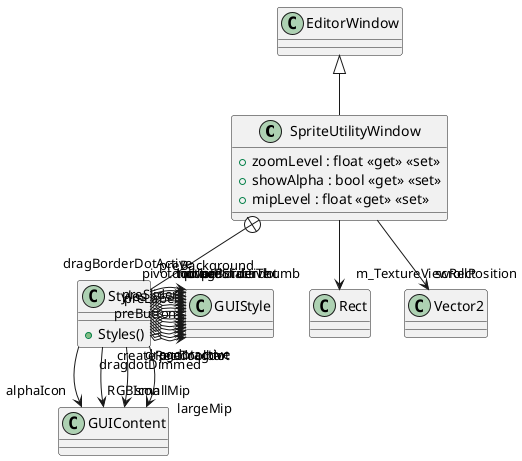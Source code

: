 @startuml
class SpriteUtilityWindow {
    + zoomLevel : float <<get>> <<set>>
    + showAlpha : bool <<get>> <<set>>
    + mipLevel : float <<get>> <<set>>
}
class Styles {
    + Styles()
}
EditorWindow <|-- SpriteUtilityWindow
SpriteUtilityWindow --> "m_TextureViewRect" Rect
SpriteUtilityWindow --> "scrollPosition" Vector2
SpriteUtilityWindow +-- Styles
Styles o-> "dragdot" GUIStyle
Styles o-> "dragdotDimmed" GUIStyle
Styles o-> "dragdotactive" GUIStyle
Styles o-> "createRect" GUIStyle
Styles o-> "preToolbar" GUIStyle
Styles o-> "preButton" GUIStyle
Styles o-> "preLabel" GUIStyle
Styles o-> "preSlider" GUIStyle
Styles o-> "preSliderThumb" GUIStyle
Styles o-> "preBackground" GUIStyle
Styles o-> "pivotdotactive" GUIStyle
Styles o-> "pivotdot" GUIStyle
Styles o-> "dragBorderdot" GUIStyle
Styles o-> "dragBorderDotActive" GUIStyle
Styles --> "toolbar" GUIStyle
Styles --> "alphaIcon" GUIContent
Styles --> "RGBIcon" GUIContent
Styles --> "notice" GUIStyle
Styles --> "smallMip" GUIContent
Styles --> "largeMip" GUIContent
@enduml
